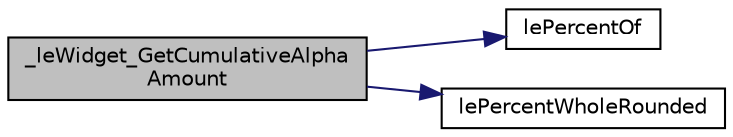 digraph "_leWidget_GetCumulativeAlphaAmount"
{
 // LATEX_PDF_SIZE
  edge [fontname="Helvetica",fontsize="10",labelfontname="Helvetica",labelfontsize="10"];
  node [fontname="Helvetica",fontsize="10",shape=record];
  rankdir="LR";
  Node1 [label="_leWidget_GetCumulativeAlpha\lAmount",height=0.2,width=0.4,color="black", fillcolor="grey75", style="filled", fontcolor="black",tooltip=" "];
  Node1 -> Node2 [color="midnightblue",fontsize="10",style="solid",fontname="Helvetica"];
  Node2 [label="lePercentOf",height=0.2,width=0.4,color="black", fillcolor="white", style="filled",URL="$legato__math_8c.html#ae238ed9879981ecead3774ac347b1e38",tooltip=" "];
  Node1 -> Node3 [color="midnightblue",fontsize="10",style="solid",fontname="Helvetica"];
  Node3 [label="lePercentWholeRounded",height=0.2,width=0.4,color="black", fillcolor="white", style="filled",URL="$legato__math_8c.html#a625def1d81005b780146a76bca77ee43",tooltip=" "];
}

